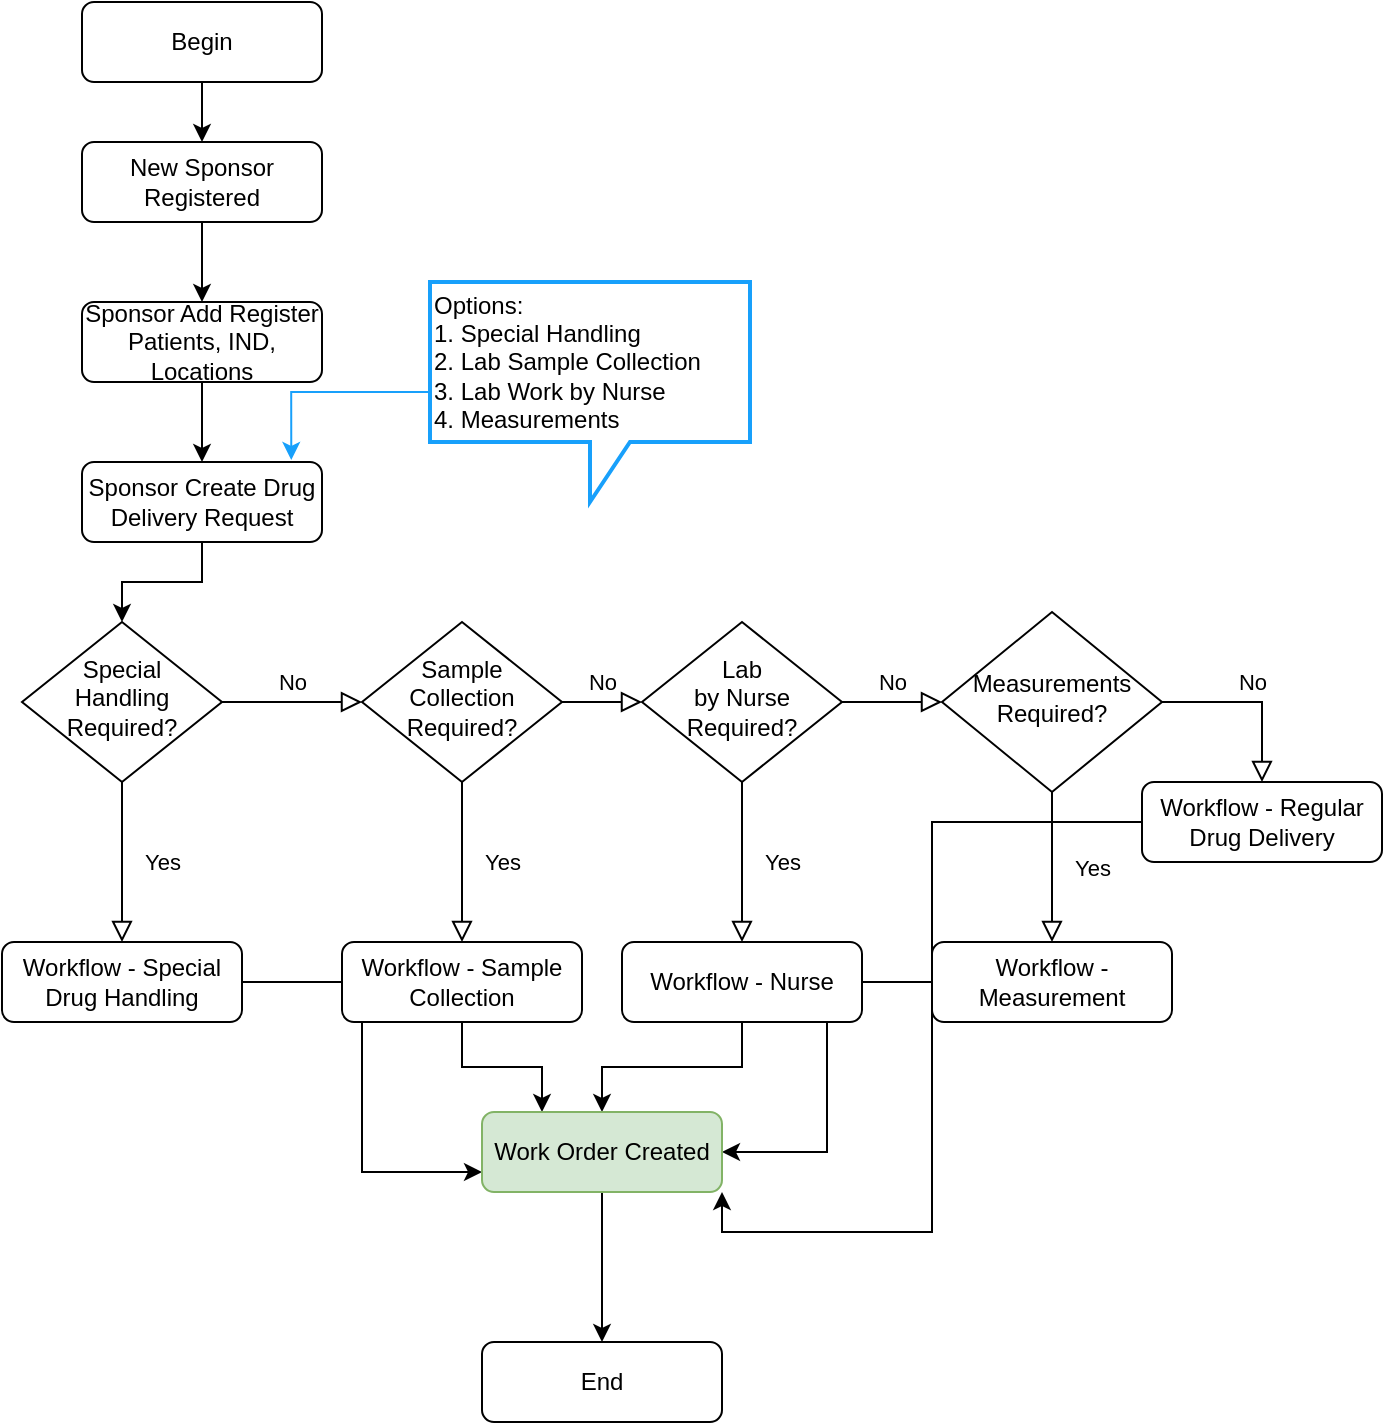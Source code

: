 <mxfile version="13.3.5" type="device" pages="2"><diagram id="C5RBs43oDa-KdzZeNtuy" name="WorkOrderCreation"><mxGraphModel dx="782" dy="497" grid="1" gridSize="10" guides="1" tooltips="1" connect="1" arrows="1" fold="1" page="1" pageScale="1" pageWidth="827" pageHeight="1169" math="0" shadow="0"><root><mxCell id="WIyWlLk6GJQsqaUBKTNV-0"/><mxCell id="WIyWlLk6GJQsqaUBKTNV-1" parent="WIyWlLk6GJQsqaUBKTNV-0"/><mxCell id="l4hyV3x7qwidZGdoO6wf-8" style="edgeStyle=orthogonalEdgeStyle;rounded=0;orthogonalLoop=1;jettySize=auto;html=1;entryX=0.5;entryY=0;entryDx=0;entryDy=0;" parent="WIyWlLk6GJQsqaUBKTNV-1" source="WIyWlLk6GJQsqaUBKTNV-3" target="l4hyV3x7qwidZGdoO6wf-3" edge="1"><mxGeometry relative="1" as="geometry"/></mxCell><mxCell id="WIyWlLk6GJQsqaUBKTNV-3" value="New Sponsor Registered" style="rounded=1;whiteSpace=wrap;html=1;fontSize=12;glass=0;strokeWidth=1;shadow=0;" parent="WIyWlLk6GJQsqaUBKTNV-1" vertex="1"><mxGeometry x="160" y="80" width="120" height="40" as="geometry"/></mxCell><mxCell id="WIyWlLk6GJQsqaUBKTNV-4" value="Yes" style="rounded=0;html=1;jettySize=auto;orthogonalLoop=1;fontSize=11;endArrow=block;endFill=0;endSize=8;strokeWidth=1;shadow=0;labelBackgroundColor=none;edgeStyle=orthogonalEdgeStyle;entryX=0.5;entryY=0;entryDx=0;entryDy=0;" parent="WIyWlLk6GJQsqaUBKTNV-1" source="WIyWlLk6GJQsqaUBKTNV-6" target="WIyWlLk6GJQsqaUBKTNV-11" edge="1"><mxGeometry y="20" relative="1" as="geometry"><mxPoint as="offset"/><mxPoint x="220" y="440" as="targetPoint"/></mxGeometry></mxCell><mxCell id="WIyWlLk6GJQsqaUBKTNV-5" value="No" style="edgeStyle=orthogonalEdgeStyle;rounded=0;html=1;jettySize=auto;orthogonalLoop=1;fontSize=11;endArrow=block;endFill=0;endSize=8;strokeWidth=1;shadow=0;labelBackgroundColor=none;" parent="WIyWlLk6GJQsqaUBKTNV-1" source="WIyWlLk6GJQsqaUBKTNV-6" target="l4hyV3x7qwidZGdoO6wf-25" edge="1"><mxGeometry y="10" relative="1" as="geometry"><mxPoint as="offset"/></mxGeometry></mxCell><mxCell id="WIyWlLk6GJQsqaUBKTNV-6" value="Special Handling Required?" style="rhombus;whiteSpace=wrap;html=1;shadow=0;fontFamily=Helvetica;fontSize=12;align=center;strokeWidth=1;spacing=6;spacingTop=-4;" parent="WIyWlLk6GJQsqaUBKTNV-1" vertex="1"><mxGeometry x="130" y="320" width="100" height="80" as="geometry"/></mxCell><mxCell id="luw5zuuJQdWDYqZLyaPe-4" style="edgeStyle=orthogonalEdgeStyle;rounded=0;orthogonalLoop=1;jettySize=auto;html=1;entryX=1;entryY=0.5;entryDx=0;entryDy=0;" edge="1" parent="WIyWlLk6GJQsqaUBKTNV-1" source="WIyWlLk6GJQsqaUBKTNV-7" target="luw5zuuJQdWDYqZLyaPe-0"><mxGeometry relative="1" as="geometry"/></mxCell><mxCell id="WIyWlLk6GJQsqaUBKTNV-7" value="Workflow - Measurement" style="rounded=1;whiteSpace=wrap;html=1;fontSize=12;glass=0;strokeWidth=1;shadow=0;" parent="WIyWlLk6GJQsqaUBKTNV-1" vertex="1"><mxGeometry x="585" y="480" width="120" height="40" as="geometry"/></mxCell><mxCell id="luw5zuuJQdWDYqZLyaPe-1" style="edgeStyle=orthogonalEdgeStyle;rounded=0;orthogonalLoop=1;jettySize=auto;html=1;entryX=0;entryY=0.75;entryDx=0;entryDy=0;" edge="1" parent="WIyWlLk6GJQsqaUBKTNV-1" source="WIyWlLk6GJQsqaUBKTNV-11" target="luw5zuuJQdWDYqZLyaPe-0"><mxGeometry relative="1" as="geometry"/></mxCell><mxCell id="WIyWlLk6GJQsqaUBKTNV-11" value="Workflow - Special Drug Handling" style="rounded=1;whiteSpace=wrap;html=1;fontSize=12;glass=0;strokeWidth=1;shadow=0;" parent="WIyWlLk6GJQsqaUBKTNV-1" vertex="1"><mxGeometry x="120" y="480" width="120" height="40" as="geometry"/></mxCell><mxCell id="l4hyV3x7qwidZGdoO6wf-2" style="edgeStyle=orthogonalEdgeStyle;rounded=0;orthogonalLoop=1;jettySize=auto;html=1;" parent="WIyWlLk6GJQsqaUBKTNV-1" source="l4hyV3x7qwidZGdoO6wf-0" target="WIyWlLk6GJQsqaUBKTNV-3" edge="1"><mxGeometry relative="1" as="geometry"/></mxCell><mxCell id="l4hyV3x7qwidZGdoO6wf-0" value="Begin" style="rounded=1;whiteSpace=wrap;html=1;fontSize=12;glass=0;strokeWidth=1;shadow=0;" parent="WIyWlLk6GJQsqaUBKTNV-1" vertex="1"><mxGeometry x="160" y="10" width="120" height="40" as="geometry"/></mxCell><mxCell id="l4hyV3x7qwidZGdoO6wf-9" style="edgeStyle=orthogonalEdgeStyle;rounded=0;orthogonalLoop=1;jettySize=auto;html=1;entryX=0.5;entryY=0;entryDx=0;entryDy=0;" parent="WIyWlLk6GJQsqaUBKTNV-1" source="l4hyV3x7qwidZGdoO6wf-3" target="l4hyV3x7qwidZGdoO6wf-5" edge="1"><mxGeometry relative="1" as="geometry"/></mxCell><mxCell id="l4hyV3x7qwidZGdoO6wf-3" value="Sponsor Add Register Patients, IND, Locations" style="rounded=1;whiteSpace=wrap;html=1;fontSize=12;glass=0;strokeWidth=1;shadow=0;" parent="WIyWlLk6GJQsqaUBKTNV-1" vertex="1"><mxGeometry x="160" y="160" width="120" height="40" as="geometry"/></mxCell><mxCell id="l4hyV3x7qwidZGdoO6wf-7" style="edgeStyle=orthogonalEdgeStyle;rounded=0;orthogonalLoop=1;jettySize=auto;html=1;" parent="WIyWlLk6GJQsqaUBKTNV-1" source="l4hyV3x7qwidZGdoO6wf-5" target="WIyWlLk6GJQsqaUBKTNV-6" edge="1"><mxGeometry relative="1" as="geometry"/></mxCell><mxCell id="l4hyV3x7qwidZGdoO6wf-5" value="Sponsor Create Drug Delivery Request" style="rounded=1;whiteSpace=wrap;html=1;fontSize=12;glass=0;strokeWidth=1;shadow=0;" parent="WIyWlLk6GJQsqaUBKTNV-1" vertex="1"><mxGeometry x="160" y="240" width="120" height="40" as="geometry"/></mxCell><mxCell id="l4hyV3x7qwidZGdoO6wf-24" style="edgeStyle=orthogonalEdgeStyle;rounded=0;orthogonalLoop=1;jettySize=auto;html=1;entryX=0.872;entryY=-0.025;entryDx=0;entryDy=0;entryPerimeter=0;strokeColor=#18A0FB;" parent="WIyWlLk6GJQsqaUBKTNV-1" source="l4hyV3x7qwidZGdoO6wf-20" target="l4hyV3x7qwidZGdoO6wf-5" edge="1"><mxGeometry relative="1" as="geometry"/></mxCell><mxCell id="l4hyV3x7qwidZGdoO6wf-20" value="Options:&lt;br&gt;1. Special Handling&lt;br&gt;2. Lab Sample Collection&lt;br&gt;3. Lab Work by Nurse&lt;br&gt;4. Measurements" style="shape=callout;whiteSpace=wrap;html=1;perimeter=calloutPerimeter;strokeWidth=2;strokeColor=#18A0FB;align=left;" parent="WIyWlLk6GJQsqaUBKTNV-1" vertex="1"><mxGeometry x="334" y="150" width="160" height="110" as="geometry"/></mxCell><mxCell id="l4hyV3x7qwidZGdoO6wf-25" value="Sample Collection Required?" style="rhombus;whiteSpace=wrap;html=1;shadow=0;fontFamily=Helvetica;fontSize=12;align=center;strokeWidth=1;spacing=6;spacingTop=-4;" parent="WIyWlLk6GJQsqaUBKTNV-1" vertex="1"><mxGeometry x="300" y="320" width="100" height="80" as="geometry"/></mxCell><mxCell id="l4hyV3x7qwidZGdoO6wf-26" value="Lab&lt;br&gt;by Nurse Required?" style="rhombus;whiteSpace=wrap;html=1;shadow=0;fontFamily=Helvetica;fontSize=12;align=center;strokeWidth=1;spacing=6;spacingTop=-4;" parent="WIyWlLk6GJQsqaUBKTNV-1" vertex="1"><mxGeometry x="440" y="320" width="100" height="80" as="geometry"/></mxCell><mxCell id="l4hyV3x7qwidZGdoO6wf-28" value="No" style="edgeStyle=orthogonalEdgeStyle;rounded=0;html=1;jettySize=auto;orthogonalLoop=1;fontSize=11;endArrow=block;endFill=0;endSize=8;strokeWidth=1;shadow=0;labelBackgroundColor=none;exitX=1;exitY=0.5;exitDx=0;exitDy=0;entryX=0;entryY=0.5;entryDx=0;entryDy=0;" parent="WIyWlLk6GJQsqaUBKTNV-1" source="l4hyV3x7qwidZGdoO6wf-25" target="l4hyV3x7qwidZGdoO6wf-26" edge="1"><mxGeometry y="10" relative="1" as="geometry"><mxPoint as="offset"/><mxPoint x="415" y="360" as="sourcePoint"/><mxPoint x="465" y="360" as="targetPoint"/></mxGeometry></mxCell><mxCell id="l4hyV3x7qwidZGdoO6wf-29" value="Measurements Required?" style="rhombus;whiteSpace=wrap;html=1;shadow=0;fontFamily=Helvetica;fontSize=12;align=center;strokeWidth=1;spacing=6;spacingTop=-4;" parent="WIyWlLk6GJQsqaUBKTNV-1" vertex="1"><mxGeometry x="590" y="315" width="110" height="90" as="geometry"/></mxCell><mxCell id="l4hyV3x7qwidZGdoO6wf-30" value="No" style="edgeStyle=orthogonalEdgeStyle;rounded=0;html=1;jettySize=auto;orthogonalLoop=1;fontSize=11;endArrow=block;endFill=0;endSize=8;strokeWidth=1;shadow=0;labelBackgroundColor=none;exitX=1;exitY=0.5;exitDx=0;exitDy=0;entryX=0;entryY=0.5;entryDx=0;entryDy=0;" parent="WIyWlLk6GJQsqaUBKTNV-1" source="l4hyV3x7qwidZGdoO6wf-26" target="l4hyV3x7qwidZGdoO6wf-29" edge="1"><mxGeometry y="10" relative="1" as="geometry"><mxPoint as="offset"/><mxPoint x="559" y="360" as="sourcePoint"/><mxPoint x="599" y="360" as="targetPoint"/></mxGeometry></mxCell><mxCell id="luw5zuuJQdWDYqZLyaPe-2" style="edgeStyle=orthogonalEdgeStyle;rounded=0;orthogonalLoop=1;jettySize=auto;html=1;entryX=0.25;entryY=0;entryDx=0;entryDy=0;" edge="1" parent="WIyWlLk6GJQsqaUBKTNV-1" source="l4hyV3x7qwidZGdoO6wf-32" target="luw5zuuJQdWDYqZLyaPe-0"><mxGeometry relative="1" as="geometry"/></mxCell><mxCell id="l4hyV3x7qwidZGdoO6wf-32" value="Workflow - Sample Collection" style="rounded=1;whiteSpace=wrap;html=1;fontSize=12;glass=0;strokeWidth=1;shadow=0;" parent="WIyWlLk6GJQsqaUBKTNV-1" vertex="1"><mxGeometry x="290" y="480" width="120" height="40" as="geometry"/></mxCell><mxCell id="luw5zuuJQdWDYqZLyaPe-3" style="edgeStyle=orthogonalEdgeStyle;rounded=0;orthogonalLoop=1;jettySize=auto;html=1;entryX=0.5;entryY=0;entryDx=0;entryDy=0;" edge="1" parent="WIyWlLk6GJQsqaUBKTNV-1" source="l4hyV3x7qwidZGdoO6wf-33" target="luw5zuuJQdWDYqZLyaPe-0"><mxGeometry relative="1" as="geometry"/></mxCell><mxCell id="l4hyV3x7qwidZGdoO6wf-33" value="Workflow - Nurse" style="rounded=1;whiteSpace=wrap;html=1;fontSize=12;glass=0;strokeWidth=1;shadow=0;" parent="WIyWlLk6GJQsqaUBKTNV-1" vertex="1"><mxGeometry x="430" y="480" width="120" height="40" as="geometry"/></mxCell><mxCell id="l4hyV3x7qwidZGdoO6wf-38" value="Yes" style="rounded=0;html=1;jettySize=auto;orthogonalLoop=1;fontSize=11;endArrow=block;endFill=0;endSize=8;strokeWidth=1;shadow=0;labelBackgroundColor=none;edgeStyle=orthogonalEdgeStyle;exitX=0.5;exitY=1;exitDx=0;exitDy=0;entryX=0.5;entryY=0;entryDx=0;entryDy=0;" parent="WIyWlLk6GJQsqaUBKTNV-1" source="l4hyV3x7qwidZGdoO6wf-29" target="WIyWlLk6GJQsqaUBKTNV-7" edge="1"><mxGeometry y="20" relative="1" as="geometry"><mxPoint as="offset"/><mxPoint x="654.5" y="410" as="sourcePoint"/><mxPoint x="654.5" y="460" as="targetPoint"/></mxGeometry></mxCell><mxCell id="l4hyV3x7qwidZGdoO6wf-40" value="Yes" style="rounded=0;html=1;jettySize=auto;orthogonalLoop=1;fontSize=11;endArrow=block;endFill=0;endSize=8;strokeWidth=1;shadow=0;labelBackgroundColor=none;edgeStyle=orthogonalEdgeStyle;exitX=0.5;exitY=1;exitDx=0;exitDy=0;entryX=0.5;entryY=0;entryDx=0;entryDy=0;" parent="WIyWlLk6GJQsqaUBKTNV-1" source="l4hyV3x7qwidZGdoO6wf-26" target="l4hyV3x7qwidZGdoO6wf-33" edge="1"><mxGeometry y="20" relative="1" as="geometry"><mxPoint as="offset"/><mxPoint x="509.5" y="400" as="sourcePoint"/><mxPoint x="509.5" y="450" as="targetPoint"/></mxGeometry></mxCell><mxCell id="l4hyV3x7qwidZGdoO6wf-41" value="Yes" style="rounded=0;html=1;jettySize=auto;orthogonalLoop=1;fontSize=11;endArrow=block;endFill=0;endSize=8;strokeWidth=1;shadow=0;labelBackgroundColor=none;edgeStyle=orthogonalEdgeStyle;exitX=0.5;exitY=1;exitDx=0;exitDy=0;entryX=0.5;entryY=0;entryDx=0;entryDy=0;" parent="WIyWlLk6GJQsqaUBKTNV-1" source="l4hyV3x7qwidZGdoO6wf-25" target="l4hyV3x7qwidZGdoO6wf-32" edge="1"><mxGeometry y="20" relative="1" as="geometry"><mxPoint as="offset"/><mxPoint x="370.5" y="395" as="sourcePoint"/><mxPoint x="370.5" y="445" as="targetPoint"/></mxGeometry></mxCell><mxCell id="l4hyV3x7qwidZGdoO6wf-42" value="No" style="edgeStyle=orthogonalEdgeStyle;rounded=0;html=1;jettySize=auto;orthogonalLoop=1;fontSize=11;endArrow=block;endFill=0;endSize=8;strokeWidth=1;shadow=0;labelBackgroundColor=none;exitX=1;exitY=0.5;exitDx=0;exitDy=0;entryX=0.5;entryY=0;entryDx=0;entryDy=0;" parent="WIyWlLk6GJQsqaUBKTNV-1" source="l4hyV3x7qwidZGdoO6wf-29" target="l4hyV3x7qwidZGdoO6wf-43" edge="1"><mxGeometry y="10" relative="1" as="geometry"><mxPoint as="offset"/><mxPoint x="715" y="349.5" as="sourcePoint"/><mxPoint x="755" y="349.5" as="targetPoint"/></mxGeometry></mxCell><mxCell id="luw5zuuJQdWDYqZLyaPe-5" style="edgeStyle=orthogonalEdgeStyle;rounded=0;orthogonalLoop=1;jettySize=auto;html=1;entryX=1;entryY=1;entryDx=0;entryDy=0;" edge="1" parent="WIyWlLk6GJQsqaUBKTNV-1" source="l4hyV3x7qwidZGdoO6wf-43" target="luw5zuuJQdWDYqZLyaPe-0"><mxGeometry relative="1" as="geometry"/></mxCell><mxCell id="l4hyV3x7qwidZGdoO6wf-43" value="Workflow - Regular Drug Delivery" style="rounded=1;whiteSpace=wrap;html=1;fontSize=12;glass=0;strokeWidth=1;shadow=0;" parent="WIyWlLk6GJQsqaUBKTNV-1" vertex="1"><mxGeometry x="690" y="400" width="120" height="40" as="geometry"/></mxCell><mxCell id="luw5zuuJQdWDYqZLyaPe-7" style="edgeStyle=orthogonalEdgeStyle;rounded=0;orthogonalLoop=1;jettySize=auto;html=1;entryX=0.5;entryY=0;entryDx=0;entryDy=0;" edge="1" parent="WIyWlLk6GJQsqaUBKTNV-1" source="luw5zuuJQdWDYqZLyaPe-0" target="luw5zuuJQdWDYqZLyaPe-6"><mxGeometry relative="1" as="geometry"/></mxCell><mxCell id="luw5zuuJQdWDYqZLyaPe-0" value="Work Order Created" style="rounded=1;whiteSpace=wrap;html=1;fontSize=12;glass=0;strokeWidth=1;shadow=0;fillColor=#d5e8d4;strokeColor=#82b366;" vertex="1" parent="WIyWlLk6GJQsqaUBKTNV-1"><mxGeometry x="360" y="565" width="120" height="40" as="geometry"/></mxCell><mxCell id="luw5zuuJQdWDYqZLyaPe-6" value="End" style="rounded=1;whiteSpace=wrap;html=1;fontSize=12;glass=0;strokeWidth=1;shadow=0;" vertex="1" parent="WIyWlLk6GJQsqaUBKTNV-1"><mxGeometry x="360" y="680" width="120" height="40" as="geometry"/></mxCell></root></mxGraphModel></diagram><diagram name="WorkOrderProcessing" id="DtV02gXreLFp-DRCyWkk"><mxGraphModel dx="782" dy="497" grid="1" gridSize="10" guides="1" tooltips="1" connect="1" arrows="1" fold="1" page="1" pageScale="1" pageWidth="827" pageHeight="1169" math="0" shadow="0"><root><mxCell id="dayodqI62Hn_qlq9z_VA-0"/><mxCell id="dayodqI62Hn_qlq9z_VA-1" parent="dayodqI62Hn_qlq9z_VA-0"/><mxCell id="dayodqI62Hn_qlq9z_VA-2" style="edgeStyle=orthogonalEdgeStyle;rounded=0;orthogonalLoop=1;jettySize=auto;html=1;entryX=0.5;entryY=0;entryDx=0;entryDy=0;" edge="1" parent="dayodqI62Hn_qlq9z_VA-1" source="dayodqI62Hn_qlq9z_VA-3" target="dayodqI62Hn_qlq9z_VA-14"><mxGeometry relative="1" as="geometry"/></mxCell><mxCell id="dayodqI62Hn_qlq9z_VA-3" value="List of Work Orders" style="rounded=1;whiteSpace=wrap;html=1;fontSize=12;glass=0;strokeWidth=1;shadow=0;" vertex="1" parent="dayodqI62Hn_qlq9z_VA-1"><mxGeometry x="160" y="80" width="120" height="40" as="geometry"/></mxCell><mxCell id="dayodqI62Hn_qlq9z_VA-4" value="Yes" style="rounded=0;html=1;jettySize=auto;orthogonalLoop=1;fontSize=11;endArrow=block;endFill=0;endSize=8;strokeWidth=1;shadow=0;labelBackgroundColor=none;edgeStyle=orthogonalEdgeStyle;entryX=0.5;entryY=0;entryDx=0;entryDy=0;" edge="1" parent="dayodqI62Hn_qlq9z_VA-1" source="dayodqI62Hn_qlq9z_VA-6" target="dayodqI62Hn_qlq9z_VA-10"><mxGeometry y="20" relative="1" as="geometry"><mxPoint as="offset"/><mxPoint x="220" y="440" as="targetPoint"/></mxGeometry></mxCell><mxCell id="dayodqI62Hn_qlq9z_VA-5" value="No" style="edgeStyle=orthogonalEdgeStyle;rounded=0;html=1;jettySize=auto;orthogonalLoop=1;fontSize=11;endArrow=block;endFill=0;endSize=8;strokeWidth=1;shadow=0;labelBackgroundColor=none;" edge="1" parent="dayodqI62Hn_qlq9z_VA-1" source="dayodqI62Hn_qlq9z_VA-6" target="dayodqI62Hn_qlq9z_VA-19"><mxGeometry y="10" relative="1" as="geometry"><mxPoint as="offset"/></mxGeometry></mxCell><mxCell id="dayodqI62Hn_qlq9z_VA-6" value="Special Handling Required?" style="rhombus;whiteSpace=wrap;html=1;shadow=0;fontFamily=Helvetica;fontSize=12;align=center;strokeWidth=1;spacing=6;spacingTop=-4;" vertex="1" parent="dayodqI62Hn_qlq9z_VA-1"><mxGeometry x="130" y="320" width="100" height="80" as="geometry"/></mxCell><mxCell id="dayodqI62Hn_qlq9z_VA-7" style="edgeStyle=orthogonalEdgeStyle;rounded=0;orthogonalLoop=1;jettySize=auto;html=1;entryX=1;entryY=0.5;entryDx=0;entryDy=0;" edge="1" parent="dayodqI62Hn_qlq9z_VA-1" source="dayodqI62Hn_qlq9z_VA-8" target="dayodqI62Hn_qlq9z_VA-35"><mxGeometry relative="1" as="geometry"/></mxCell><mxCell id="dayodqI62Hn_qlq9z_VA-8" value="Workflow - Measurement" style="rounded=1;whiteSpace=wrap;html=1;fontSize=12;glass=0;strokeWidth=1;shadow=0;" vertex="1" parent="dayodqI62Hn_qlq9z_VA-1"><mxGeometry x="585" y="480" width="120" height="40" as="geometry"/></mxCell><mxCell id="dayodqI62Hn_qlq9z_VA-9" style="edgeStyle=orthogonalEdgeStyle;rounded=0;orthogonalLoop=1;jettySize=auto;html=1;entryX=0;entryY=0.75;entryDx=0;entryDy=0;" edge="1" parent="dayodqI62Hn_qlq9z_VA-1" source="dayodqI62Hn_qlq9z_VA-10" target="dayodqI62Hn_qlq9z_VA-35"><mxGeometry relative="1" as="geometry"/></mxCell><mxCell id="dayodqI62Hn_qlq9z_VA-10" value="Workflow - Special Drug Handling" style="rounded=1;whiteSpace=wrap;html=1;fontSize=12;glass=0;strokeWidth=1;shadow=0;" vertex="1" parent="dayodqI62Hn_qlq9z_VA-1"><mxGeometry x="120" y="480" width="120" height="40" as="geometry"/></mxCell><mxCell id="dayodqI62Hn_qlq9z_VA-11" style="edgeStyle=orthogonalEdgeStyle;rounded=0;orthogonalLoop=1;jettySize=auto;html=1;" edge="1" parent="dayodqI62Hn_qlq9z_VA-1" source="dayodqI62Hn_qlq9z_VA-12" target="dayodqI62Hn_qlq9z_VA-3"><mxGeometry relative="1" as="geometry"/></mxCell><mxCell id="dayodqI62Hn_qlq9z_VA-12" value="Begin" style="rounded=1;whiteSpace=wrap;html=1;fontSize=12;glass=0;strokeWidth=1;shadow=0;" vertex="1" parent="dayodqI62Hn_qlq9z_VA-1"><mxGeometry x="160" y="10" width="120" height="40" as="geometry"/></mxCell><mxCell id="dayodqI62Hn_qlq9z_VA-13" style="edgeStyle=orthogonalEdgeStyle;rounded=0;orthogonalLoop=1;jettySize=auto;html=1;entryX=0.5;entryY=0;entryDx=0;entryDy=0;" edge="1" parent="dayodqI62Hn_qlq9z_VA-1" source="dayodqI62Hn_qlq9z_VA-14" target="dayodqI62Hn_qlq9z_VA-16"><mxGeometry relative="1" as="geometry"/></mxCell><mxCell id="dayodqI62Hn_qlq9z_VA-14" value="Initiate Work Order Processing" style="rounded=1;whiteSpace=wrap;html=1;fontSize=12;glass=0;strokeWidth=1;shadow=0;" vertex="1" parent="dayodqI62Hn_qlq9z_VA-1"><mxGeometry x="160" y="160" width="120" height="40" as="geometry"/></mxCell><mxCell id="dayodqI62Hn_qlq9z_VA-15" style="edgeStyle=orthogonalEdgeStyle;rounded=0;orthogonalLoop=1;jettySize=auto;html=1;" edge="1" parent="dayodqI62Hn_qlq9z_VA-1" source="dayodqI62Hn_qlq9z_VA-16" target="dayodqI62Hn_qlq9z_VA-6"><mxGeometry relative="1" as="geometry"/></mxCell><mxCell id="dayodqI62Hn_qlq9z_VA-16" value="Send Delivery Instructions" style="rounded=1;whiteSpace=wrap;html=1;fontSize=12;glass=0;strokeWidth=1;shadow=0;" vertex="1" parent="dayodqI62Hn_qlq9z_VA-1"><mxGeometry x="160" y="240" width="120" height="40" as="geometry"/></mxCell><mxCell id="dayodqI62Hn_qlq9z_VA-37" style="edgeStyle=orthogonalEdgeStyle;rounded=0;orthogonalLoop=1;jettySize=auto;html=1;entryX=1;entryY=0.75;entryDx=0;entryDy=0;" edge="1" parent="dayodqI62Hn_qlq9z_VA-1" source="dayodqI62Hn_qlq9z_VA-18" target="dayodqI62Hn_qlq9z_VA-14"><mxGeometry relative="1" as="geometry"/></mxCell><mxCell id="dayodqI62Hn_qlq9z_VA-18" value="Process:&lt;br&gt;1. Route Preparation&lt;br&gt;2. Schedule&lt;br&gt;" style="shape=callout;whiteSpace=wrap;html=1;perimeter=calloutPerimeter;strokeWidth=2;strokeColor=#18A0FB;align=left;" vertex="1" parent="dayodqI62Hn_qlq9z_VA-1"><mxGeometry x="360" y="90" width="160" height="110" as="geometry"/></mxCell><mxCell id="dayodqI62Hn_qlq9z_VA-19" value="Sample Collection Required?" style="rhombus;whiteSpace=wrap;html=1;shadow=0;fontFamily=Helvetica;fontSize=12;align=center;strokeWidth=1;spacing=6;spacingTop=-4;" vertex="1" parent="dayodqI62Hn_qlq9z_VA-1"><mxGeometry x="300" y="320" width="100" height="80" as="geometry"/></mxCell><mxCell id="dayodqI62Hn_qlq9z_VA-20" value="Lab&lt;br&gt;by Nurse Required?" style="rhombus;whiteSpace=wrap;html=1;shadow=0;fontFamily=Helvetica;fontSize=12;align=center;strokeWidth=1;spacing=6;spacingTop=-4;" vertex="1" parent="dayodqI62Hn_qlq9z_VA-1"><mxGeometry x="440" y="320" width="100" height="80" as="geometry"/></mxCell><mxCell id="dayodqI62Hn_qlq9z_VA-21" value="No" style="edgeStyle=orthogonalEdgeStyle;rounded=0;html=1;jettySize=auto;orthogonalLoop=1;fontSize=11;endArrow=block;endFill=0;endSize=8;strokeWidth=1;shadow=0;labelBackgroundColor=none;exitX=1;exitY=0.5;exitDx=0;exitDy=0;entryX=0;entryY=0.5;entryDx=0;entryDy=0;" edge="1" parent="dayodqI62Hn_qlq9z_VA-1" source="dayodqI62Hn_qlq9z_VA-19" target="dayodqI62Hn_qlq9z_VA-20"><mxGeometry y="10" relative="1" as="geometry"><mxPoint as="offset"/><mxPoint x="415" y="360" as="sourcePoint"/><mxPoint x="465" y="360" as="targetPoint"/></mxGeometry></mxCell><mxCell id="dayodqI62Hn_qlq9z_VA-22" value="Measurements Required?" style="rhombus;whiteSpace=wrap;html=1;shadow=0;fontFamily=Helvetica;fontSize=12;align=center;strokeWidth=1;spacing=6;spacingTop=-4;" vertex="1" parent="dayodqI62Hn_qlq9z_VA-1"><mxGeometry x="590" y="315" width="110" height="90" as="geometry"/></mxCell><mxCell id="dayodqI62Hn_qlq9z_VA-23" value="No" style="edgeStyle=orthogonalEdgeStyle;rounded=0;html=1;jettySize=auto;orthogonalLoop=1;fontSize=11;endArrow=block;endFill=0;endSize=8;strokeWidth=1;shadow=0;labelBackgroundColor=none;exitX=1;exitY=0.5;exitDx=0;exitDy=0;entryX=0;entryY=0.5;entryDx=0;entryDy=0;" edge="1" parent="dayodqI62Hn_qlq9z_VA-1" source="dayodqI62Hn_qlq9z_VA-20" target="dayodqI62Hn_qlq9z_VA-22"><mxGeometry y="10" relative="1" as="geometry"><mxPoint as="offset"/><mxPoint x="559" y="360" as="sourcePoint"/><mxPoint x="599" y="360" as="targetPoint"/></mxGeometry></mxCell><mxCell id="dayodqI62Hn_qlq9z_VA-24" style="edgeStyle=orthogonalEdgeStyle;rounded=0;orthogonalLoop=1;jettySize=auto;html=1;entryX=0.25;entryY=0;entryDx=0;entryDy=0;" edge="1" parent="dayodqI62Hn_qlq9z_VA-1" source="dayodqI62Hn_qlq9z_VA-25" target="dayodqI62Hn_qlq9z_VA-35"><mxGeometry relative="1" as="geometry"/></mxCell><mxCell id="dayodqI62Hn_qlq9z_VA-25" value="Workflow - Sample Collection" style="rounded=1;whiteSpace=wrap;html=1;fontSize=12;glass=0;strokeWidth=1;shadow=0;" vertex="1" parent="dayodqI62Hn_qlq9z_VA-1"><mxGeometry x="290" y="480" width="120" height="40" as="geometry"/></mxCell><mxCell id="dayodqI62Hn_qlq9z_VA-26" style="edgeStyle=orthogonalEdgeStyle;rounded=0;orthogonalLoop=1;jettySize=auto;html=1;entryX=0.5;entryY=0;entryDx=0;entryDy=0;" edge="1" parent="dayodqI62Hn_qlq9z_VA-1" source="dayodqI62Hn_qlq9z_VA-27" target="dayodqI62Hn_qlq9z_VA-35"><mxGeometry relative="1" as="geometry"/></mxCell><mxCell id="dayodqI62Hn_qlq9z_VA-27" value="Workflow - Nurse" style="rounded=1;whiteSpace=wrap;html=1;fontSize=12;glass=0;strokeWidth=1;shadow=0;" vertex="1" parent="dayodqI62Hn_qlq9z_VA-1"><mxGeometry x="430" y="480" width="120" height="40" as="geometry"/></mxCell><mxCell id="dayodqI62Hn_qlq9z_VA-28" value="Yes" style="rounded=0;html=1;jettySize=auto;orthogonalLoop=1;fontSize=11;endArrow=block;endFill=0;endSize=8;strokeWidth=1;shadow=0;labelBackgroundColor=none;edgeStyle=orthogonalEdgeStyle;exitX=0.5;exitY=1;exitDx=0;exitDy=0;entryX=0.5;entryY=0;entryDx=0;entryDy=0;" edge="1" parent="dayodqI62Hn_qlq9z_VA-1" source="dayodqI62Hn_qlq9z_VA-22" target="dayodqI62Hn_qlq9z_VA-8"><mxGeometry y="20" relative="1" as="geometry"><mxPoint as="offset"/><mxPoint x="654.5" y="410" as="sourcePoint"/><mxPoint x="654.5" y="460" as="targetPoint"/></mxGeometry></mxCell><mxCell id="dayodqI62Hn_qlq9z_VA-29" value="Yes" style="rounded=0;html=1;jettySize=auto;orthogonalLoop=1;fontSize=11;endArrow=block;endFill=0;endSize=8;strokeWidth=1;shadow=0;labelBackgroundColor=none;edgeStyle=orthogonalEdgeStyle;exitX=0.5;exitY=1;exitDx=0;exitDy=0;entryX=0.5;entryY=0;entryDx=0;entryDy=0;" edge="1" parent="dayodqI62Hn_qlq9z_VA-1" source="dayodqI62Hn_qlq9z_VA-20" target="dayodqI62Hn_qlq9z_VA-27"><mxGeometry y="20" relative="1" as="geometry"><mxPoint as="offset"/><mxPoint x="509.5" y="400" as="sourcePoint"/><mxPoint x="509.5" y="450" as="targetPoint"/></mxGeometry></mxCell><mxCell id="dayodqI62Hn_qlq9z_VA-30" value="Yes" style="rounded=0;html=1;jettySize=auto;orthogonalLoop=1;fontSize=11;endArrow=block;endFill=0;endSize=8;strokeWidth=1;shadow=0;labelBackgroundColor=none;edgeStyle=orthogonalEdgeStyle;exitX=0.5;exitY=1;exitDx=0;exitDy=0;entryX=0.5;entryY=0;entryDx=0;entryDy=0;" edge="1" parent="dayodqI62Hn_qlq9z_VA-1" source="dayodqI62Hn_qlq9z_VA-19" target="dayodqI62Hn_qlq9z_VA-25"><mxGeometry y="20" relative="1" as="geometry"><mxPoint as="offset"/><mxPoint x="370.5" y="395" as="sourcePoint"/><mxPoint x="370.5" y="445" as="targetPoint"/></mxGeometry></mxCell><mxCell id="dayodqI62Hn_qlq9z_VA-31" value="No" style="edgeStyle=orthogonalEdgeStyle;rounded=0;html=1;jettySize=auto;orthogonalLoop=1;fontSize=11;endArrow=block;endFill=0;endSize=8;strokeWidth=1;shadow=0;labelBackgroundColor=none;exitX=1;exitY=0.5;exitDx=0;exitDy=0;entryX=0.5;entryY=0;entryDx=0;entryDy=0;" edge="1" parent="dayodqI62Hn_qlq9z_VA-1" source="dayodqI62Hn_qlq9z_VA-22" target="dayodqI62Hn_qlq9z_VA-33"><mxGeometry y="10" relative="1" as="geometry"><mxPoint as="offset"/><mxPoint x="715" y="349.5" as="sourcePoint"/><mxPoint x="755" y="349.5" as="targetPoint"/></mxGeometry></mxCell><mxCell id="dayodqI62Hn_qlq9z_VA-32" style="edgeStyle=orthogonalEdgeStyle;rounded=0;orthogonalLoop=1;jettySize=auto;html=1;entryX=1;entryY=1;entryDx=0;entryDy=0;" edge="1" parent="dayodqI62Hn_qlq9z_VA-1" source="dayodqI62Hn_qlq9z_VA-33" target="dayodqI62Hn_qlq9z_VA-35"><mxGeometry relative="1" as="geometry"/></mxCell><mxCell id="dayodqI62Hn_qlq9z_VA-33" value="Workflow - Regular Drug Delivery" style="rounded=1;whiteSpace=wrap;html=1;fontSize=12;glass=0;strokeWidth=1;shadow=0;" vertex="1" parent="dayodqI62Hn_qlq9z_VA-1"><mxGeometry x="690" y="400" width="120" height="40" as="geometry"/></mxCell><mxCell id="dayodqI62Hn_qlq9z_VA-34" style="edgeStyle=orthogonalEdgeStyle;rounded=0;orthogonalLoop=1;jettySize=auto;html=1;entryX=0.5;entryY=0;entryDx=0;entryDy=0;" edge="1" parent="dayodqI62Hn_qlq9z_VA-1" source="dayodqI62Hn_qlq9z_VA-35" target="dayodqI62Hn_qlq9z_VA-36"><mxGeometry relative="1" as="geometry"/></mxCell><mxCell id="dayodqI62Hn_qlq9z_VA-35" value="Work Order Created" style="rounded=1;whiteSpace=wrap;html=1;fontSize=12;glass=0;strokeWidth=1;shadow=0;fillColor=#d5e8d4;strokeColor=#82b366;" vertex="1" parent="dayodqI62Hn_qlq9z_VA-1"><mxGeometry x="360" y="565" width="120" height="40" as="geometry"/></mxCell><mxCell id="dayodqI62Hn_qlq9z_VA-36" value="End" style="rounded=1;whiteSpace=wrap;html=1;fontSize=12;glass=0;strokeWidth=1;shadow=0;" vertex="1" parent="dayodqI62Hn_qlq9z_VA-1"><mxGeometry x="360" y="680" width="120" height="40" as="geometry"/></mxCell></root></mxGraphModel></diagram></mxfile>